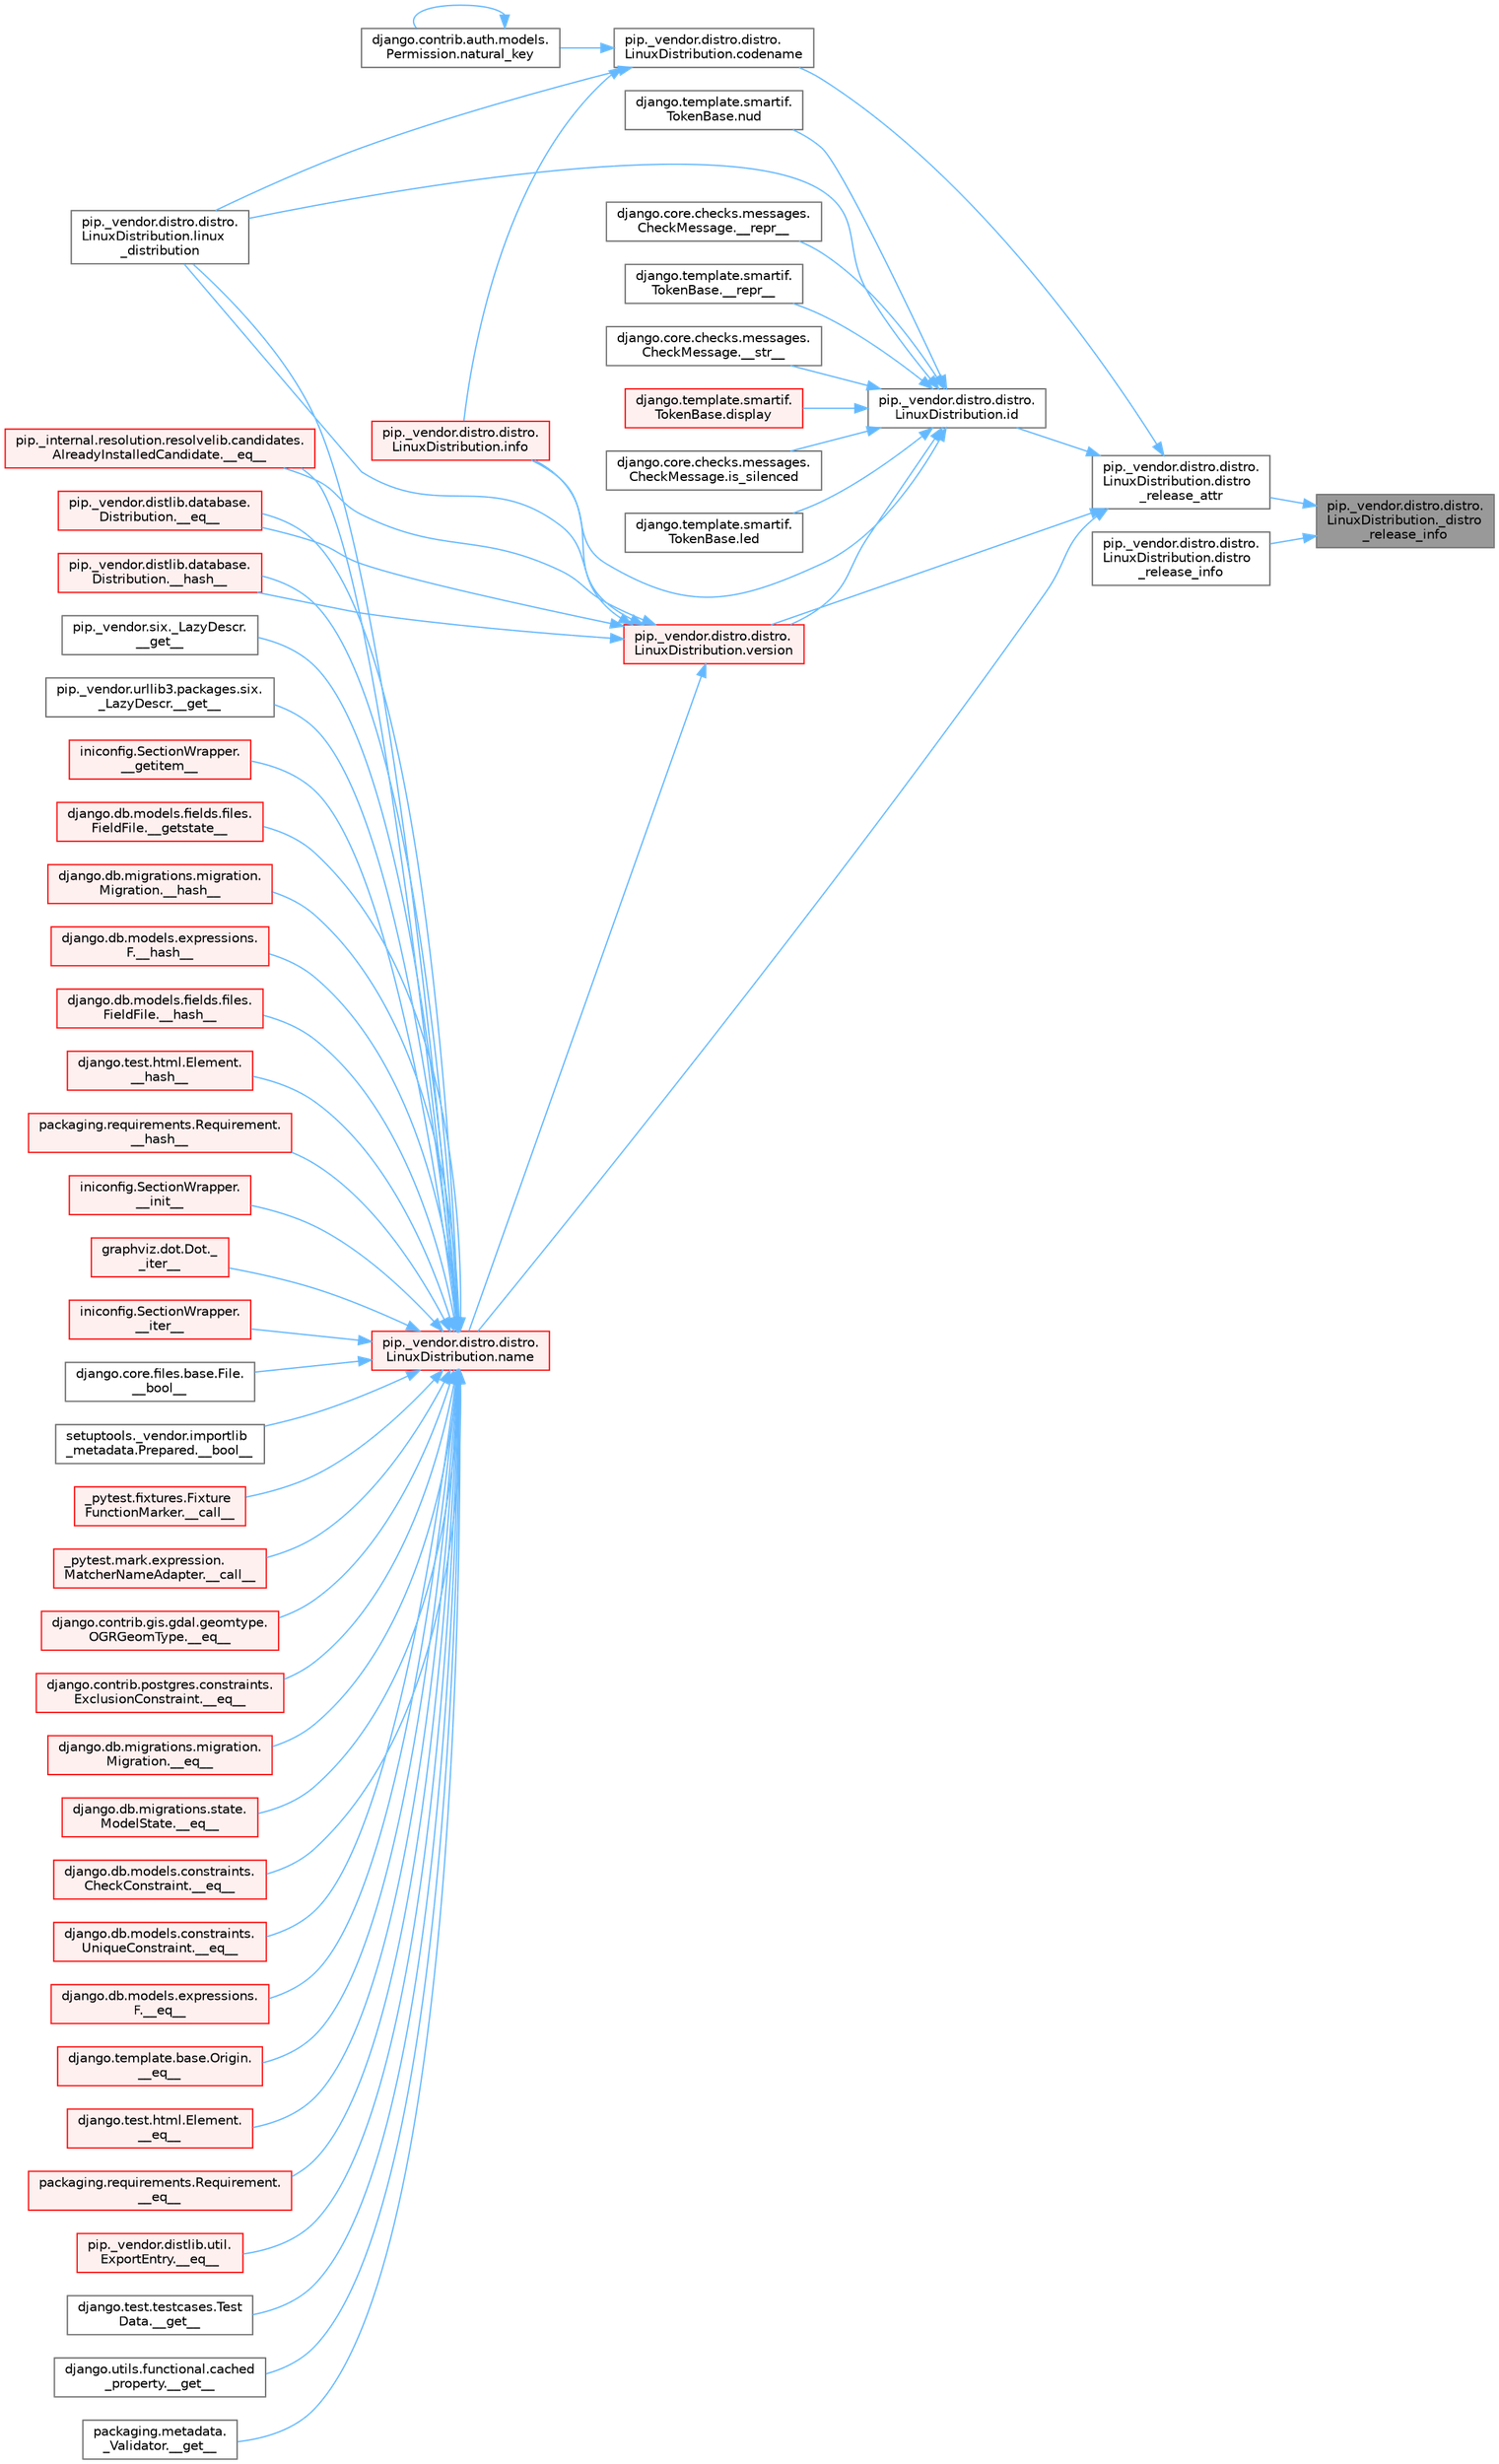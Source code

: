 digraph "pip._vendor.distro.distro.LinuxDistribution._distro_release_info"
{
 // LATEX_PDF_SIZE
  bgcolor="transparent";
  edge [fontname=Helvetica,fontsize=10,labelfontname=Helvetica,labelfontsize=10];
  node [fontname=Helvetica,fontsize=10,shape=box,height=0.2,width=0.4];
  rankdir="RL";
  Node1 [id="Node000001",label="pip._vendor.distro.distro.\lLinuxDistribution._distro\l_release_info",height=0.2,width=0.4,color="gray40", fillcolor="grey60", style="filled", fontcolor="black",tooltip=" "];
  Node1 -> Node2 [id="edge1_Node000001_Node000002",dir="back",color="steelblue1",style="solid",tooltip=" "];
  Node2 [id="Node000002",label="pip._vendor.distro.distro.\lLinuxDistribution.distro\l_release_attr",height=0.2,width=0.4,color="grey40", fillcolor="white", style="filled",URL="$classpip_1_1__vendor_1_1distro_1_1distro_1_1_linux_distribution.html#a69a78e152aeaccb753c30d3cf86c5686",tooltip=" "];
  Node2 -> Node3 [id="edge2_Node000002_Node000003",dir="back",color="steelblue1",style="solid",tooltip=" "];
  Node3 [id="Node000003",label="pip._vendor.distro.distro.\lLinuxDistribution.codename",height=0.2,width=0.4,color="grey40", fillcolor="white", style="filled",URL="$classpip_1_1__vendor_1_1distro_1_1distro_1_1_linux_distribution.html#a0358d9d8b02ce55672f3571d2cb6cdc7",tooltip=" "];
  Node3 -> Node4 [id="edge3_Node000003_Node000004",dir="back",color="steelblue1",style="solid",tooltip=" "];
  Node4 [id="Node000004",label="pip._vendor.distro.distro.\lLinuxDistribution.info",height=0.2,width=0.4,color="red", fillcolor="#FFF0F0", style="filled",URL="$classpip_1_1__vendor_1_1distro_1_1distro_1_1_linux_distribution.html#a006af842ff29a5797a718d5b6f853c95",tooltip=" "];
  Node3 -> Node2328 [id="edge4_Node000003_Node002328",dir="back",color="steelblue1",style="solid",tooltip=" "];
  Node2328 [id="Node002328",label="pip._vendor.distro.distro.\lLinuxDistribution.linux\l_distribution",height=0.2,width=0.4,color="grey40", fillcolor="white", style="filled",URL="$classpip_1_1__vendor_1_1distro_1_1distro_1_1_linux_distribution.html#a3babc6762bf16e331f59bf3b90d820ee",tooltip=" "];
  Node3 -> Node3181 [id="edge5_Node000003_Node003181",dir="back",color="steelblue1",style="solid",tooltip=" "];
  Node3181 [id="Node003181",label="django.contrib.auth.models.\lPermission.natural_key",height=0.2,width=0.4,color="grey40", fillcolor="white", style="filled",URL="$classdjango_1_1contrib_1_1auth_1_1models_1_1_permission.html#aa4f5b06a57c99a3bd143564cb477c67a",tooltip=" "];
  Node3181 -> Node3181 [id="edge6_Node003181_Node003181",dir="back",color="steelblue1",style="solid",tooltip=" "];
  Node2 -> Node3182 [id="edge7_Node000002_Node003182",dir="back",color="steelblue1",style="solid",tooltip=" "];
  Node3182 [id="Node003182",label="pip._vendor.distro.distro.\lLinuxDistribution.id",height=0.2,width=0.4,color="grey40", fillcolor="white", style="filled",URL="$classpip_1_1__vendor_1_1distro_1_1distro_1_1_linux_distribution.html#aec57d97b3bd82778371db7afa1d5b877",tooltip=" "];
  Node3182 -> Node3183 [id="edge8_Node003182_Node003183",dir="back",color="steelblue1",style="solid",tooltip=" "];
  Node3183 [id="Node003183",label="django.core.checks.messages.\lCheckMessage.__repr__",height=0.2,width=0.4,color="grey40", fillcolor="white", style="filled",URL="$classdjango_1_1core_1_1checks_1_1messages_1_1_check_message.html#aacd437544c605df73955ce188f1ec16c",tooltip=" "];
  Node3182 -> Node3184 [id="edge9_Node003182_Node003184",dir="back",color="steelblue1",style="solid",tooltip=" "];
  Node3184 [id="Node003184",label="django.template.smartif.\lTokenBase.__repr__",height=0.2,width=0.4,color="grey40", fillcolor="white", style="filled",URL="$classdjango_1_1template_1_1smartif_1_1_token_base.html#a8ee61204df12d80d48cdb6e41f74b94c",tooltip=" "];
  Node3182 -> Node3185 [id="edge10_Node003182_Node003185",dir="back",color="steelblue1",style="solid",tooltip=" "];
  Node3185 [id="Node003185",label="django.core.checks.messages.\lCheckMessage.__str__",height=0.2,width=0.4,color="grey40", fillcolor="white", style="filled",URL="$classdjango_1_1core_1_1checks_1_1messages_1_1_check_message.html#a5a594547b767061367294e697ac8af32",tooltip=" "];
  Node3182 -> Node3186 [id="edge11_Node003182_Node003186",dir="back",color="steelblue1",style="solid",tooltip=" "];
  Node3186 [id="Node003186",label="django.template.smartif.\lTokenBase.display",height=0.2,width=0.4,color="red", fillcolor="#FFF0F0", style="filled",URL="$classdjango_1_1template_1_1smartif_1_1_token_base.html#af8ccd5b8a53d5f0cd5f3f3e853752070",tooltip=" "];
  Node3182 -> Node4 [id="edge12_Node003182_Node000004",dir="back",color="steelblue1",style="solid",tooltip=" "];
  Node3182 -> Node3187 [id="edge13_Node003182_Node003187",dir="back",color="steelblue1",style="solid",tooltip=" "];
  Node3187 [id="Node003187",label="django.core.checks.messages.\lCheckMessage.is_silenced",height=0.2,width=0.4,color="grey40", fillcolor="white", style="filled",URL="$classdjango_1_1core_1_1checks_1_1messages_1_1_check_message.html#a060352835bfe4fe7ba9558592c1cc04f",tooltip=" "];
  Node3182 -> Node3188 [id="edge14_Node003182_Node003188",dir="back",color="steelblue1",style="solid",tooltip=" "];
  Node3188 [id="Node003188",label="django.template.smartif.\lTokenBase.led",height=0.2,width=0.4,color="grey40", fillcolor="white", style="filled",URL="$classdjango_1_1template_1_1smartif_1_1_token_base.html#aa7547de5b3294682f4ce0a9abbb26756",tooltip=" "];
  Node3182 -> Node2328 [id="edge15_Node003182_Node002328",dir="back",color="steelblue1",style="solid",tooltip=" "];
  Node3182 -> Node3189 [id="edge16_Node003182_Node003189",dir="back",color="steelblue1",style="solid",tooltip=" "];
  Node3189 [id="Node003189",label="django.template.smartif.\lTokenBase.nud",height=0.2,width=0.4,color="grey40", fillcolor="white", style="filled",URL="$classdjango_1_1template_1_1smartif_1_1_token_base.html#ad1a7cd0a1aea26a6cc69c4973e1d7e76",tooltip=" "];
  Node3182 -> Node3190 [id="edge17_Node003182_Node003190",dir="back",color="steelblue1",style="solid",tooltip=" "];
  Node3190 [id="Node003190",label="pip._vendor.distro.distro.\lLinuxDistribution.version",height=0.2,width=0.4,color="red", fillcolor="#FFF0F0", style="filled",URL="$classpip_1_1__vendor_1_1distro_1_1distro_1_1_linux_distribution.html#a35f4d1557d49774f4cb5c3f52fca0676",tooltip=" "];
  Node3190 -> Node969 [id="edge18_Node003190_Node000969",dir="back",color="steelblue1",style="solid",tooltip=" "];
  Node969 [id="Node000969",label="pip._internal.resolution.resolvelib.candidates.\lAlreadyInstalledCandidate.__eq__",height=0.2,width=0.4,color="red", fillcolor="#FFF0F0", style="filled",URL="$classpip_1_1__internal_1_1resolution_1_1resolvelib_1_1candidates_1_1_already_installed_candidate.html#a94393be14236fb68b64ac2b9f1e89d53",tooltip=" "];
  Node3190 -> Node970 [id="edge19_Node003190_Node000970",dir="back",color="steelblue1",style="solid",tooltip=" "];
  Node970 [id="Node000970",label="pip._vendor.distlib.database.\lDistribution.__eq__",height=0.2,width=0.4,color="red", fillcolor="#FFF0F0", style="filled",URL="$classpip_1_1__vendor_1_1distlib_1_1database_1_1_distribution.html#aba7030b239fad6f8faac6fcb9bec27c2",tooltip=" "];
  Node3190 -> Node984 [id="edge20_Node003190_Node000984",dir="back",color="steelblue1",style="solid",tooltip=" "];
  Node984 [id="Node000984",label="pip._vendor.distlib.database.\lDistribution.__hash__",height=0.2,width=0.4,color="red", fillcolor="#FFF0F0", style="filled",URL="$classpip_1_1__vendor_1_1distlib_1_1database_1_1_distribution.html#af9d117c9909f8cbf07f12c723b145c3b",tooltip=" "];
  Node3190 -> Node4 [id="edge21_Node003190_Node000004",dir="back",color="steelblue1",style="solid",tooltip=" "];
  Node3190 -> Node2328 [id="edge22_Node003190_Node002328",dir="back",color="steelblue1",style="solid",tooltip=" "];
  Node3190 -> Node2844 [id="edge23_Node003190_Node002844",dir="back",color="steelblue1",style="solid",tooltip=" "];
  Node2844 [id="Node002844",label="pip._vendor.distro.distro.\lLinuxDistribution.name",height=0.2,width=0.4,color="red", fillcolor="#FFF0F0", style="filled",URL="$classpip_1_1__vendor_1_1distro_1_1distro_1_1_linux_distribution.html#a0f30009e5f86e89a27bd187e8a759e32",tooltip=" "];
  Node2844 -> Node958 [id="edge24_Node002844_Node000958",dir="back",color="steelblue1",style="solid",tooltip=" "];
  Node958 [id="Node000958",label="django.core.files.base.File.\l__bool__",height=0.2,width=0.4,color="grey40", fillcolor="white", style="filled",URL="$classdjango_1_1core_1_1files_1_1base_1_1_file.html#adf07dd46020c7160b2257d9e3da4bc43",tooltip=" "];
  Node2844 -> Node959 [id="edge25_Node002844_Node000959",dir="back",color="steelblue1",style="solid",tooltip=" "];
  Node959 [id="Node000959",label="setuptools._vendor.importlib\l_metadata.Prepared.__bool__",height=0.2,width=0.4,color="grey40", fillcolor="white", style="filled",URL="$classsetuptools_1_1__vendor_1_1importlib__metadata_1_1_prepared.html#a0395661b38fe11742f24c0482962b913",tooltip=" "];
  Node2844 -> Node960 [id="edge26_Node002844_Node000960",dir="back",color="steelblue1",style="solid",tooltip=" "];
  Node960 [id="Node000960",label="_pytest.fixtures.Fixture\lFunctionMarker.__call__",height=0.2,width=0.4,color="red", fillcolor="#FFF0F0", style="filled",URL="$class__pytest_1_1fixtures_1_1_fixture_function_marker.html#acc9c789cb8d19388b24d740159ba305d",tooltip=" "];
  Node2844 -> Node961 [id="edge27_Node002844_Node000961",dir="back",color="steelblue1",style="solid",tooltip=" "];
  Node961 [id="Node000961",label="_pytest.mark.expression.\lMatcherNameAdapter.__call__",height=0.2,width=0.4,color="red", fillcolor="#FFF0F0", style="filled",URL="$class__pytest_1_1mark_1_1expression_1_1_matcher_name_adapter.html#a7ecd7564e2e67d5ac026d25db1466389",tooltip=" "];
  Node2844 -> Node962 [id="edge28_Node002844_Node000962",dir="back",color="steelblue1",style="solid",tooltip=" "];
  Node962 [id="Node000962",label="django.contrib.gis.gdal.geomtype.\lOGRGeomType.__eq__",height=0.2,width=0.4,color="red", fillcolor="#FFF0F0", style="filled",URL="$classdjango_1_1contrib_1_1gis_1_1gdal_1_1geomtype_1_1_o_g_r_geom_type.html#a878253f899634c312b64add448108474",tooltip=" "];
  Node2844 -> Node484 [id="edge29_Node002844_Node000484",dir="back",color="steelblue1",style="solid",tooltip=" "];
  Node484 [id="Node000484",label="django.contrib.postgres.constraints.\lExclusionConstraint.__eq__",height=0.2,width=0.4,color="red", fillcolor="#FFF0F0", style="filled",URL="$classdjango_1_1contrib_1_1postgres_1_1constraints_1_1_exclusion_constraint.html#af496d048323e51177e1239475f9fe47c",tooltip=" "];
  Node2844 -> Node963 [id="edge30_Node002844_Node000963",dir="back",color="steelblue1",style="solid",tooltip=" "];
  Node963 [id="Node000963",label="django.db.migrations.migration.\lMigration.__eq__",height=0.2,width=0.4,color="red", fillcolor="#FFF0F0", style="filled",URL="$classdjango_1_1db_1_1migrations_1_1migration_1_1_migration.html#a0234090d18f01ee0a7a23b98a036ac79",tooltip=" "];
  Node2844 -> Node964 [id="edge31_Node002844_Node000964",dir="back",color="steelblue1",style="solid",tooltip=" "];
  Node964 [id="Node000964",label="django.db.migrations.state.\lModelState.__eq__",height=0.2,width=0.4,color="red", fillcolor="#FFF0F0", style="filled",URL="$classdjango_1_1db_1_1migrations_1_1state_1_1_model_state.html#ae338faa36574cfa53f86dac5ac80176d",tooltip=" "];
  Node2844 -> Node748 [id="edge32_Node002844_Node000748",dir="back",color="steelblue1",style="solid",tooltip=" "];
  Node748 [id="Node000748",label="django.db.models.constraints.\lCheckConstraint.__eq__",height=0.2,width=0.4,color="red", fillcolor="#FFF0F0", style="filled",URL="$classdjango_1_1db_1_1models_1_1constraints_1_1_check_constraint.html#a55875a553e53009967129f8b8a269475",tooltip=" "];
  Node2844 -> Node485 [id="edge33_Node002844_Node000485",dir="back",color="steelblue1",style="solid",tooltip=" "];
  Node485 [id="Node000485",label="django.db.models.constraints.\lUniqueConstraint.__eq__",height=0.2,width=0.4,color="red", fillcolor="#FFF0F0", style="filled",URL="$classdjango_1_1db_1_1models_1_1constraints_1_1_unique_constraint.html#a1a877e5c6def4673a480b3fd44e3ad19",tooltip=" "];
  Node2844 -> Node965 [id="edge34_Node002844_Node000965",dir="back",color="steelblue1",style="solid",tooltip=" "];
  Node965 [id="Node000965",label="django.db.models.expressions.\lF.__eq__",height=0.2,width=0.4,color="red", fillcolor="#FFF0F0", style="filled",URL="$classdjango_1_1db_1_1models_1_1expressions_1_1_f.html#ae5a4762383529ca2924f76683eede0d2",tooltip=" "];
  Node2844 -> Node966 [id="edge35_Node002844_Node000966",dir="back",color="steelblue1",style="solid",tooltip=" "];
  Node966 [id="Node000966",label="django.template.base.Origin.\l__eq__",height=0.2,width=0.4,color="red", fillcolor="#FFF0F0", style="filled",URL="$classdjango_1_1template_1_1base_1_1_origin.html#aceaf6f15e79a904eef75db1caa454d5c",tooltip=" "];
  Node2844 -> Node967 [id="edge36_Node002844_Node000967",dir="back",color="steelblue1",style="solid",tooltip=" "];
  Node967 [id="Node000967",label="django.test.html.Element.\l__eq__",height=0.2,width=0.4,color="red", fillcolor="#FFF0F0", style="filled",URL="$classdjango_1_1test_1_1html_1_1_element.html#a287e83f2ae4a6f13b9e00d7b70ee5d47",tooltip=" "];
  Node2844 -> Node968 [id="edge37_Node002844_Node000968",dir="back",color="steelblue1",style="solid",tooltip=" "];
  Node968 [id="Node000968",label="packaging.requirements.Requirement.\l__eq__",height=0.2,width=0.4,color="red", fillcolor="#FFF0F0", style="filled",URL="$classpackaging_1_1requirements_1_1_requirement.html#ae285c586a0e8b9e700b0f5f25e2c2671",tooltip=" "];
  Node2844 -> Node969 [id="edge38_Node002844_Node000969",dir="back",color="steelblue1",style="solid",tooltip=" "];
  Node2844 -> Node970 [id="edge39_Node002844_Node000970",dir="back",color="steelblue1",style="solid",tooltip=" "];
  Node2844 -> Node971 [id="edge40_Node002844_Node000971",dir="back",color="steelblue1",style="solid",tooltip=" "];
  Node971 [id="Node000971",label="pip._vendor.distlib.util.\lExportEntry.__eq__",height=0.2,width=0.4,color="red", fillcolor="#FFF0F0", style="filled",URL="$classpip_1_1__vendor_1_1distlib_1_1util_1_1_export_entry.html#a0fb0e6e2d6aa56973f97290b051c5709",tooltip=" "];
  Node2844 -> Node78 [id="edge41_Node002844_Node000078",dir="back",color="steelblue1",style="solid",tooltip=" "];
  Node78 [id="Node000078",label="django.test.testcases.Test\lData.__get__",height=0.2,width=0.4,color="grey40", fillcolor="white", style="filled",URL="$classdjango_1_1test_1_1testcases_1_1_test_data.html#a6b90c1a9262cf266d34b5e5faa257454",tooltip=" "];
  Node2844 -> Node972 [id="edge42_Node002844_Node000972",dir="back",color="steelblue1",style="solid",tooltip=" "];
  Node972 [id="Node000972",label="django.utils.functional.cached\l_property.__get__",height=0.2,width=0.4,color="grey40", fillcolor="white", style="filled",URL="$classdjango_1_1utils_1_1functional_1_1cached__property.html#aea06f0393fa1ebeb0e878b1df50e0ea6",tooltip=" "];
  Node2844 -> Node973 [id="edge43_Node002844_Node000973",dir="back",color="steelblue1",style="solid",tooltip=" "];
  Node973 [id="Node000973",label="packaging.metadata.\l_Validator.__get__",height=0.2,width=0.4,color="grey40", fillcolor="white", style="filled",URL="$classpackaging_1_1metadata_1_1___validator.html#aee57fdc6ee4e64af0551e761a2339d22",tooltip=" "];
  Node2844 -> Node974 [id="edge44_Node002844_Node000974",dir="back",color="steelblue1",style="solid",tooltip=" "];
  Node974 [id="Node000974",label="pip._vendor.six._LazyDescr.\l__get__",height=0.2,width=0.4,color="grey40", fillcolor="white", style="filled",URL="$classpip_1_1__vendor_1_1six_1_1___lazy_descr.html#aeb559285af794a2be524d8e532244a3e",tooltip=" "];
  Node2844 -> Node975 [id="edge45_Node002844_Node000975",dir="back",color="steelblue1",style="solid",tooltip=" "];
  Node975 [id="Node000975",label="pip._vendor.urllib3.packages.six.\l_LazyDescr.__get__",height=0.2,width=0.4,color="grey40", fillcolor="white", style="filled",URL="$classpip_1_1__vendor_1_1urllib3_1_1packages_1_1six_1_1___lazy_descr.html#a08ccd0501dd1c57d35df463db038355d",tooltip=" "];
  Node2844 -> Node976 [id="edge46_Node002844_Node000976",dir="back",color="steelblue1",style="solid",tooltip=" "];
  Node976 [id="Node000976",label="iniconfig.SectionWrapper.\l__getitem__",height=0.2,width=0.4,color="red", fillcolor="#FFF0F0", style="filled",URL="$classiniconfig_1_1_section_wrapper.html#a3fc976958f26ef38b05fa3a8e6df2a4e",tooltip=" "];
  Node2844 -> Node977 [id="edge47_Node002844_Node000977",dir="back",color="steelblue1",style="solid",tooltip=" "];
  Node977 [id="Node000977",label="django.db.models.fields.files.\lFieldFile.__getstate__",height=0.2,width=0.4,color="red", fillcolor="#FFF0F0", style="filled",URL="$classdjango_1_1db_1_1models_1_1fields_1_1files_1_1_field_file.html#abe72652d5f16633f345ef032fd8e3b5c",tooltip=" "];
  Node2844 -> Node979 [id="edge48_Node002844_Node000979",dir="back",color="steelblue1",style="solid",tooltip=" "];
  Node979 [id="Node000979",label="django.db.migrations.migration.\lMigration.__hash__",height=0.2,width=0.4,color="red", fillcolor="#FFF0F0", style="filled",URL="$classdjango_1_1db_1_1migrations_1_1migration_1_1_migration.html#aae8f7f62ce57be42f7b5af2e49edf919",tooltip=" "];
  Node2844 -> Node980 [id="edge49_Node002844_Node000980",dir="back",color="steelblue1",style="solid",tooltip=" "];
  Node980 [id="Node000980",label="django.db.models.expressions.\lF.__hash__",height=0.2,width=0.4,color="red", fillcolor="#FFF0F0", style="filled",URL="$classdjango_1_1db_1_1models_1_1expressions_1_1_f.html#a6431516addfd350b0b6ed0e51165f7c1",tooltip=" "];
  Node2844 -> Node981 [id="edge50_Node002844_Node000981",dir="back",color="steelblue1",style="solid",tooltip=" "];
  Node981 [id="Node000981",label="django.db.models.fields.files.\lFieldFile.__hash__",height=0.2,width=0.4,color="red", fillcolor="#FFF0F0", style="filled",URL="$classdjango_1_1db_1_1models_1_1fields_1_1files_1_1_field_file.html#a3d0916f2296d973216a37e30a933c401",tooltip=" "];
  Node2844 -> Node982 [id="edge51_Node002844_Node000982",dir="back",color="steelblue1",style="solid",tooltip=" "];
  Node982 [id="Node000982",label="django.test.html.Element.\l__hash__",height=0.2,width=0.4,color="red", fillcolor="#FFF0F0", style="filled",URL="$classdjango_1_1test_1_1html_1_1_element.html#a9e783fdad624f8860a95fe7662ea85f3",tooltip=" "];
  Node2844 -> Node983 [id="edge52_Node002844_Node000983",dir="back",color="steelblue1",style="solid",tooltip=" "];
  Node983 [id="Node000983",label="packaging.requirements.Requirement.\l__hash__",height=0.2,width=0.4,color="red", fillcolor="#FFF0F0", style="filled",URL="$classpackaging_1_1requirements_1_1_requirement.html#a69426ed6e3cc347033b3096195023bfc",tooltip=" "];
  Node2844 -> Node984 [id="edge53_Node002844_Node000984",dir="back",color="steelblue1",style="solid",tooltip=" "];
  Node2844 -> Node985 [id="edge54_Node002844_Node000985",dir="back",color="steelblue1",style="solid",tooltip=" "];
  Node985 [id="Node000985",label="iniconfig.SectionWrapper.\l__init__",height=0.2,width=0.4,color="red", fillcolor="#FFF0F0", style="filled",URL="$classiniconfig_1_1_section_wrapper.html#ac789fd178fa19b9e39994b6f79265620",tooltip=" "];
  Node2844 -> Node986 [id="edge55_Node002844_Node000986",dir="back",color="steelblue1",style="solid",tooltip=" "];
  Node986 [id="Node000986",label="graphviz.dot.Dot._\l_iter__",height=0.2,width=0.4,color="red", fillcolor="#FFF0F0", style="filled",URL="$classgraphviz_1_1dot_1_1_dot.html#ad581ae397ceb7e0bef9698433ce3a2a4",tooltip=" "];
  Node2844 -> Node987 [id="edge56_Node002844_Node000987",dir="back",color="steelblue1",style="solid",tooltip=" "];
  Node987 [id="Node000987",label="iniconfig.SectionWrapper.\l__iter__",height=0.2,width=0.4,color="red", fillcolor="#FFF0F0", style="filled",URL="$classiniconfig_1_1_section_wrapper.html#a7cd33b3569c0daafd76e11dcaf5bfdf2",tooltip=" "];
  Node2844 -> Node2328 [id="edge57_Node002844_Node002328",dir="back",color="steelblue1",style="solid",tooltip=" "];
  Node2 -> Node2844 [id="edge58_Node000002_Node002844",dir="back",color="steelblue1",style="solid",tooltip=" "];
  Node2 -> Node3190 [id="edge59_Node000002_Node003190",dir="back",color="steelblue1",style="solid",tooltip=" "];
  Node1 -> Node3191 [id="edge60_Node000001_Node003191",dir="back",color="steelblue1",style="solid",tooltip=" "];
  Node3191 [id="Node003191",label="pip._vendor.distro.distro.\lLinuxDistribution.distro\l_release_info",height=0.2,width=0.4,color="grey40", fillcolor="white", style="filled",URL="$classpip_1_1__vendor_1_1distro_1_1distro_1_1_linux_distribution.html#a86220998f39c4fe4ad8b7a85c6c070d9",tooltip=" "];
}
